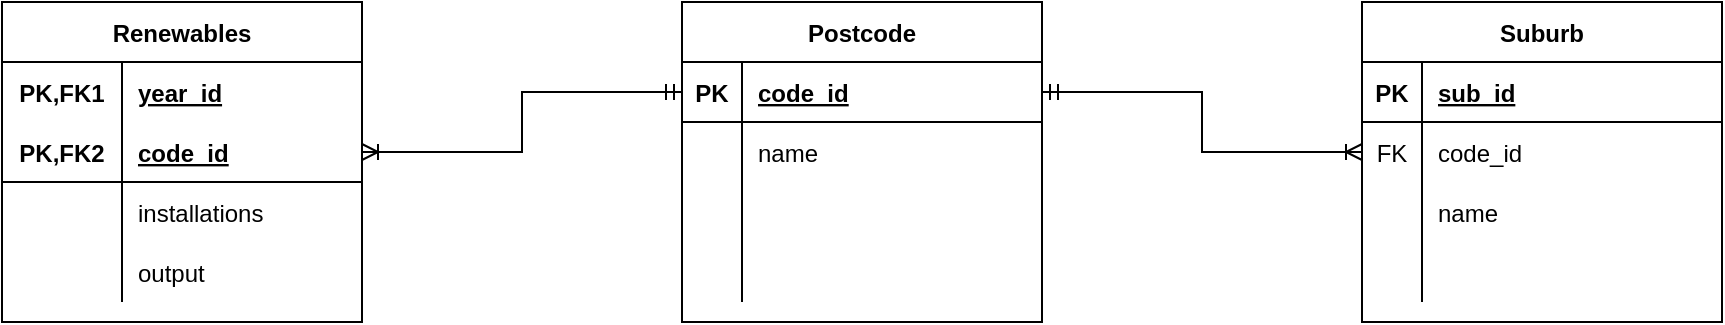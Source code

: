 <mxfile version="15.4.0" type="device"><diagram id="BNgt0mQl1jpj5Ljh3BLU" name="Page-1"><mxGraphModel dx="1822" dy="822" grid="1" gridSize="10" guides="1" tooltips="1" connect="1" arrows="1" fold="1" page="0" pageScale="1" pageWidth="850" pageHeight="1100" math="0" shadow="0"><root><mxCell id="0"/><mxCell id="1" parent="0"/><mxCell id="Y-p3Rb5g5bIfklE1dHdB-30" value="Postcode" style="shape=table;startSize=30;container=1;collapsible=1;childLayout=tableLayout;fixedRows=1;rowLines=0;fontStyle=1;align=center;resizeLast=1;" vertex="1" parent="1"><mxGeometry x="220" y="240" width="180" height="160" as="geometry"/></mxCell><mxCell id="Y-p3Rb5g5bIfklE1dHdB-31" value="" style="shape=partialRectangle;collapsible=0;dropTarget=0;pointerEvents=0;fillColor=none;top=0;left=0;bottom=1;right=0;points=[[0,0.5],[1,0.5]];portConstraint=eastwest;" vertex="1" parent="Y-p3Rb5g5bIfklE1dHdB-30"><mxGeometry y="30" width="180" height="30" as="geometry"/></mxCell><mxCell id="Y-p3Rb5g5bIfklE1dHdB-32" value="PK" style="shape=partialRectangle;connectable=0;fillColor=none;top=0;left=0;bottom=0;right=0;fontStyle=1;overflow=hidden;" vertex="1" parent="Y-p3Rb5g5bIfklE1dHdB-31"><mxGeometry width="30" height="30" as="geometry"><mxRectangle width="30" height="30" as="alternateBounds"/></mxGeometry></mxCell><mxCell id="Y-p3Rb5g5bIfklE1dHdB-33" value="code_id" style="shape=partialRectangle;connectable=0;fillColor=none;top=0;left=0;bottom=0;right=0;align=left;spacingLeft=6;fontStyle=5;overflow=hidden;" vertex="1" parent="Y-p3Rb5g5bIfklE1dHdB-31"><mxGeometry x="30" width="150" height="30" as="geometry"><mxRectangle width="150" height="30" as="alternateBounds"/></mxGeometry></mxCell><mxCell id="Y-p3Rb5g5bIfklE1dHdB-34" value="" style="shape=partialRectangle;collapsible=0;dropTarget=0;pointerEvents=0;fillColor=none;top=0;left=0;bottom=0;right=0;points=[[0,0.5],[1,0.5]];portConstraint=eastwest;" vertex="1" parent="Y-p3Rb5g5bIfklE1dHdB-30"><mxGeometry y="60" width="180" height="30" as="geometry"/></mxCell><mxCell id="Y-p3Rb5g5bIfklE1dHdB-35" value="" style="shape=partialRectangle;connectable=0;fillColor=none;top=0;left=0;bottom=0;right=0;editable=1;overflow=hidden;" vertex="1" parent="Y-p3Rb5g5bIfklE1dHdB-34"><mxGeometry width="30" height="30" as="geometry"><mxRectangle width="30" height="30" as="alternateBounds"/></mxGeometry></mxCell><mxCell id="Y-p3Rb5g5bIfklE1dHdB-36" value="name" style="shape=partialRectangle;connectable=0;fillColor=none;top=0;left=0;bottom=0;right=0;align=left;spacingLeft=6;overflow=hidden;" vertex="1" parent="Y-p3Rb5g5bIfklE1dHdB-34"><mxGeometry x="30" width="150" height="30" as="geometry"><mxRectangle width="150" height="30" as="alternateBounds"/></mxGeometry></mxCell><mxCell id="Y-p3Rb5g5bIfklE1dHdB-37" value="" style="shape=partialRectangle;collapsible=0;dropTarget=0;pointerEvents=0;fillColor=none;top=0;left=0;bottom=0;right=0;points=[[0,0.5],[1,0.5]];portConstraint=eastwest;" vertex="1" parent="Y-p3Rb5g5bIfklE1dHdB-30"><mxGeometry y="90" width="180" height="30" as="geometry"/></mxCell><mxCell id="Y-p3Rb5g5bIfklE1dHdB-38" value="" style="shape=partialRectangle;connectable=0;fillColor=none;top=0;left=0;bottom=0;right=0;editable=1;overflow=hidden;" vertex="1" parent="Y-p3Rb5g5bIfklE1dHdB-37"><mxGeometry width="30" height="30" as="geometry"><mxRectangle width="30" height="30" as="alternateBounds"/></mxGeometry></mxCell><mxCell id="Y-p3Rb5g5bIfklE1dHdB-39" value="" style="shape=partialRectangle;connectable=0;fillColor=none;top=0;left=0;bottom=0;right=0;align=left;spacingLeft=6;overflow=hidden;" vertex="1" parent="Y-p3Rb5g5bIfklE1dHdB-37"><mxGeometry x="30" width="150" height="30" as="geometry"><mxRectangle width="150" height="30" as="alternateBounds"/></mxGeometry></mxCell><mxCell id="Y-p3Rb5g5bIfklE1dHdB-40" value="" style="shape=partialRectangle;collapsible=0;dropTarget=0;pointerEvents=0;fillColor=none;top=0;left=0;bottom=0;right=0;points=[[0,0.5],[1,0.5]];portConstraint=eastwest;" vertex="1" parent="Y-p3Rb5g5bIfklE1dHdB-30"><mxGeometry y="120" width="180" height="30" as="geometry"/></mxCell><mxCell id="Y-p3Rb5g5bIfklE1dHdB-41" value="" style="shape=partialRectangle;connectable=0;fillColor=none;top=0;left=0;bottom=0;right=0;editable=1;overflow=hidden;" vertex="1" parent="Y-p3Rb5g5bIfklE1dHdB-40"><mxGeometry width="30" height="30" as="geometry"><mxRectangle width="30" height="30" as="alternateBounds"/></mxGeometry></mxCell><mxCell id="Y-p3Rb5g5bIfklE1dHdB-42" value="" style="shape=partialRectangle;connectable=0;fillColor=none;top=0;left=0;bottom=0;right=0;align=left;spacingLeft=6;overflow=hidden;" vertex="1" parent="Y-p3Rb5g5bIfklE1dHdB-40"><mxGeometry x="30" width="150" height="30" as="geometry"><mxRectangle width="150" height="30" as="alternateBounds"/></mxGeometry></mxCell><mxCell id="Y-p3Rb5g5bIfklE1dHdB-57" value="Suburb" style="shape=table;startSize=30;container=1;collapsible=1;childLayout=tableLayout;fixedRows=1;rowLines=0;fontStyle=1;align=center;resizeLast=1;" vertex="1" parent="1"><mxGeometry x="560" y="240" width="180" height="160" as="geometry"/></mxCell><mxCell id="Y-p3Rb5g5bIfklE1dHdB-58" value="" style="shape=partialRectangle;collapsible=0;dropTarget=0;pointerEvents=0;fillColor=none;top=0;left=0;bottom=1;right=0;points=[[0,0.5],[1,0.5]];portConstraint=eastwest;" vertex="1" parent="Y-p3Rb5g5bIfklE1dHdB-57"><mxGeometry y="30" width="180" height="30" as="geometry"/></mxCell><mxCell id="Y-p3Rb5g5bIfklE1dHdB-59" value="PK" style="shape=partialRectangle;connectable=0;fillColor=none;top=0;left=0;bottom=0;right=0;fontStyle=1;overflow=hidden;" vertex="1" parent="Y-p3Rb5g5bIfklE1dHdB-58"><mxGeometry width="30" height="30" as="geometry"><mxRectangle width="30" height="30" as="alternateBounds"/></mxGeometry></mxCell><mxCell id="Y-p3Rb5g5bIfklE1dHdB-60" value="sub_id" style="shape=partialRectangle;connectable=0;fillColor=none;top=0;left=0;bottom=0;right=0;align=left;spacingLeft=6;fontStyle=5;overflow=hidden;" vertex="1" parent="Y-p3Rb5g5bIfklE1dHdB-58"><mxGeometry x="30" width="150" height="30" as="geometry"><mxRectangle width="150" height="30" as="alternateBounds"/></mxGeometry></mxCell><mxCell id="Y-p3Rb5g5bIfklE1dHdB-64" value="" style="shape=partialRectangle;collapsible=0;dropTarget=0;pointerEvents=0;fillColor=none;top=0;left=0;bottom=0;right=0;points=[[0,0.5],[1,0.5]];portConstraint=eastwest;" vertex="1" parent="Y-p3Rb5g5bIfklE1dHdB-57"><mxGeometry y="60" width="180" height="30" as="geometry"/></mxCell><mxCell id="Y-p3Rb5g5bIfklE1dHdB-65" value="FK" style="shape=partialRectangle;connectable=0;fillColor=none;top=0;left=0;bottom=0;right=0;editable=1;overflow=hidden;" vertex="1" parent="Y-p3Rb5g5bIfklE1dHdB-64"><mxGeometry width="30" height="30" as="geometry"><mxRectangle width="30" height="30" as="alternateBounds"/></mxGeometry></mxCell><mxCell id="Y-p3Rb5g5bIfklE1dHdB-66" value="code_id" style="shape=partialRectangle;connectable=0;fillColor=none;top=0;left=0;bottom=0;right=0;align=left;spacingLeft=6;overflow=hidden;" vertex="1" parent="Y-p3Rb5g5bIfklE1dHdB-64"><mxGeometry x="30" width="150" height="30" as="geometry"><mxRectangle width="150" height="30" as="alternateBounds"/></mxGeometry></mxCell><mxCell id="Y-p3Rb5g5bIfklE1dHdB-61" value="" style="shape=partialRectangle;collapsible=0;dropTarget=0;pointerEvents=0;fillColor=none;top=0;left=0;bottom=0;right=0;points=[[0,0.5],[1,0.5]];portConstraint=eastwest;" vertex="1" parent="Y-p3Rb5g5bIfklE1dHdB-57"><mxGeometry y="90" width="180" height="30" as="geometry"/></mxCell><mxCell id="Y-p3Rb5g5bIfklE1dHdB-62" value="" style="shape=partialRectangle;connectable=0;fillColor=none;top=0;left=0;bottom=0;right=0;editable=1;overflow=hidden;" vertex="1" parent="Y-p3Rb5g5bIfklE1dHdB-61"><mxGeometry width="30" height="30" as="geometry"><mxRectangle width="30" height="30" as="alternateBounds"/></mxGeometry></mxCell><mxCell id="Y-p3Rb5g5bIfklE1dHdB-63" value="name" style="shape=partialRectangle;connectable=0;fillColor=none;top=0;left=0;bottom=0;right=0;align=left;spacingLeft=6;overflow=hidden;" vertex="1" parent="Y-p3Rb5g5bIfklE1dHdB-61"><mxGeometry x="30" width="150" height="30" as="geometry"><mxRectangle width="150" height="30" as="alternateBounds"/></mxGeometry></mxCell><mxCell id="Y-p3Rb5g5bIfklE1dHdB-67" value="" style="shape=partialRectangle;collapsible=0;dropTarget=0;pointerEvents=0;fillColor=none;top=0;left=0;bottom=0;right=0;points=[[0,0.5],[1,0.5]];portConstraint=eastwest;" vertex="1" parent="Y-p3Rb5g5bIfklE1dHdB-57"><mxGeometry y="120" width="180" height="30" as="geometry"/></mxCell><mxCell id="Y-p3Rb5g5bIfklE1dHdB-68" value="" style="shape=partialRectangle;connectable=0;fillColor=none;top=0;left=0;bottom=0;right=0;editable=1;overflow=hidden;" vertex="1" parent="Y-p3Rb5g5bIfklE1dHdB-67"><mxGeometry width="30" height="30" as="geometry"><mxRectangle width="30" height="30" as="alternateBounds"/></mxGeometry></mxCell><mxCell id="Y-p3Rb5g5bIfklE1dHdB-69" value="" style="shape=partialRectangle;connectable=0;fillColor=none;top=0;left=0;bottom=0;right=0;align=left;spacingLeft=6;overflow=hidden;" vertex="1" parent="Y-p3Rb5g5bIfklE1dHdB-67"><mxGeometry x="30" width="150" height="30" as="geometry"><mxRectangle width="150" height="30" as="alternateBounds"/></mxGeometry></mxCell><mxCell id="Y-p3Rb5g5bIfklE1dHdB-71" style="edgeStyle=orthogonalEdgeStyle;rounded=0;orthogonalLoop=1;jettySize=auto;html=1;exitX=1;exitY=0.5;exitDx=0;exitDy=0;startArrow=ERmandOne;startFill=0;endArrow=ERoneToMany;endFill=0;" edge="1" parent="1" source="Y-p3Rb5g5bIfklE1dHdB-31" target="Y-p3Rb5g5bIfklE1dHdB-64"><mxGeometry relative="1" as="geometry"/></mxCell><mxCell id="Y-p3Rb5g5bIfklE1dHdB-72" value="Renewables" style="shape=table;startSize=30;container=1;collapsible=1;childLayout=tableLayout;fixedRows=1;rowLines=0;fontStyle=1;align=center;resizeLast=1;" vertex="1" parent="1"><mxGeometry x="-120" y="240" width="180" height="160" as="geometry"/></mxCell><mxCell id="Y-p3Rb5g5bIfklE1dHdB-73" value="" style="shape=partialRectangle;collapsible=0;dropTarget=0;pointerEvents=0;fillColor=none;top=0;left=0;bottom=0;right=0;points=[[0,0.5],[1,0.5]];portConstraint=eastwest;" vertex="1" parent="Y-p3Rb5g5bIfklE1dHdB-72"><mxGeometry y="30" width="180" height="30" as="geometry"/></mxCell><mxCell id="Y-p3Rb5g5bIfklE1dHdB-74" value="PK,FK1" style="shape=partialRectangle;connectable=0;fillColor=none;top=0;left=0;bottom=0;right=0;fontStyle=1;overflow=hidden;" vertex="1" parent="Y-p3Rb5g5bIfklE1dHdB-73"><mxGeometry width="60" height="30" as="geometry"><mxRectangle width="60" height="30" as="alternateBounds"/></mxGeometry></mxCell><mxCell id="Y-p3Rb5g5bIfklE1dHdB-75" value="year_id" style="shape=partialRectangle;connectable=0;fillColor=none;top=0;left=0;bottom=0;right=0;align=left;spacingLeft=6;fontStyle=5;overflow=hidden;" vertex="1" parent="Y-p3Rb5g5bIfklE1dHdB-73"><mxGeometry x="60" width="120" height="30" as="geometry"><mxRectangle width="120" height="30" as="alternateBounds"/></mxGeometry></mxCell><mxCell id="Y-p3Rb5g5bIfklE1dHdB-76" value="" style="shape=partialRectangle;collapsible=0;dropTarget=0;pointerEvents=0;fillColor=none;top=0;left=0;bottom=1;right=0;points=[[0,0.5],[1,0.5]];portConstraint=eastwest;" vertex="1" parent="Y-p3Rb5g5bIfklE1dHdB-72"><mxGeometry y="60" width="180" height="30" as="geometry"/></mxCell><mxCell id="Y-p3Rb5g5bIfklE1dHdB-77" value="PK,FK2" style="shape=partialRectangle;connectable=0;fillColor=none;top=0;left=0;bottom=0;right=0;fontStyle=1;overflow=hidden;" vertex="1" parent="Y-p3Rb5g5bIfklE1dHdB-76"><mxGeometry width="60" height="30" as="geometry"><mxRectangle width="60" height="30" as="alternateBounds"/></mxGeometry></mxCell><mxCell id="Y-p3Rb5g5bIfklE1dHdB-78" value="code_id" style="shape=partialRectangle;connectable=0;fillColor=none;top=0;left=0;bottom=0;right=0;align=left;spacingLeft=6;fontStyle=5;overflow=hidden;" vertex="1" parent="Y-p3Rb5g5bIfklE1dHdB-76"><mxGeometry x="60" width="120" height="30" as="geometry"><mxRectangle width="120" height="30" as="alternateBounds"/></mxGeometry></mxCell><mxCell id="Y-p3Rb5g5bIfklE1dHdB-79" value="" style="shape=partialRectangle;collapsible=0;dropTarget=0;pointerEvents=0;fillColor=none;top=0;left=0;bottom=0;right=0;points=[[0,0.5],[1,0.5]];portConstraint=eastwest;" vertex="1" parent="Y-p3Rb5g5bIfklE1dHdB-72"><mxGeometry y="90" width="180" height="30" as="geometry"/></mxCell><mxCell id="Y-p3Rb5g5bIfklE1dHdB-80" value="" style="shape=partialRectangle;connectable=0;fillColor=none;top=0;left=0;bottom=0;right=0;editable=1;overflow=hidden;" vertex="1" parent="Y-p3Rb5g5bIfklE1dHdB-79"><mxGeometry width="60" height="30" as="geometry"><mxRectangle width="60" height="30" as="alternateBounds"/></mxGeometry></mxCell><mxCell id="Y-p3Rb5g5bIfklE1dHdB-81" value="installations" style="shape=partialRectangle;connectable=0;fillColor=none;top=0;left=0;bottom=0;right=0;align=left;spacingLeft=6;overflow=hidden;" vertex="1" parent="Y-p3Rb5g5bIfklE1dHdB-79"><mxGeometry x="60" width="120" height="30" as="geometry"><mxRectangle width="120" height="30" as="alternateBounds"/></mxGeometry></mxCell><mxCell id="Y-p3Rb5g5bIfklE1dHdB-82" value="" style="shape=partialRectangle;collapsible=0;dropTarget=0;pointerEvents=0;fillColor=none;top=0;left=0;bottom=0;right=0;points=[[0,0.5],[1,0.5]];portConstraint=eastwest;" vertex="1" parent="Y-p3Rb5g5bIfklE1dHdB-72"><mxGeometry y="120" width="180" height="30" as="geometry"/></mxCell><mxCell id="Y-p3Rb5g5bIfklE1dHdB-83" value="" style="shape=partialRectangle;connectable=0;fillColor=none;top=0;left=0;bottom=0;right=0;editable=1;overflow=hidden;" vertex="1" parent="Y-p3Rb5g5bIfklE1dHdB-82"><mxGeometry width="60" height="30" as="geometry"><mxRectangle width="60" height="30" as="alternateBounds"/></mxGeometry></mxCell><mxCell id="Y-p3Rb5g5bIfklE1dHdB-84" value="output" style="shape=partialRectangle;connectable=0;fillColor=none;top=0;left=0;bottom=0;right=0;align=left;spacingLeft=6;overflow=hidden;" vertex="1" parent="Y-p3Rb5g5bIfklE1dHdB-82"><mxGeometry x="60" width="120" height="30" as="geometry"><mxRectangle width="120" height="30" as="alternateBounds"/></mxGeometry></mxCell><mxCell id="Y-p3Rb5g5bIfklE1dHdB-85" style="edgeStyle=orthogonalEdgeStyle;rounded=0;orthogonalLoop=1;jettySize=auto;html=1;exitX=1;exitY=0.5;exitDx=0;exitDy=0;entryX=0;entryY=0.5;entryDx=0;entryDy=0;startArrow=ERoneToMany;startFill=0;endArrow=ERmandOne;endFill=0;" edge="1" parent="1" source="Y-p3Rb5g5bIfklE1dHdB-76" target="Y-p3Rb5g5bIfklE1dHdB-31"><mxGeometry relative="1" as="geometry"/></mxCell></root></mxGraphModel></diagram></mxfile>